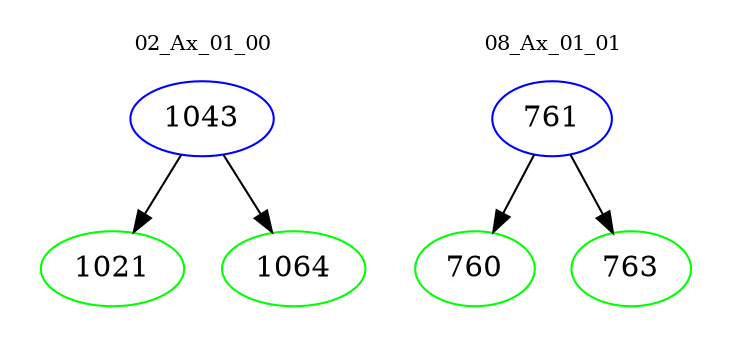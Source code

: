 digraph{
subgraph cluster_0 {
color = white
label = "02_Ax_01_00";
fontsize=10;
T0_1043 [label="1043", color="blue"]
T0_1043 -> T0_1021 [color="black"]
T0_1021 [label="1021", color="green"]
T0_1043 -> T0_1064 [color="black"]
T0_1064 [label="1064", color="green"]
}
subgraph cluster_1 {
color = white
label = "08_Ax_01_01";
fontsize=10;
T1_761 [label="761", color="blue"]
T1_761 -> T1_760 [color="black"]
T1_760 [label="760", color="green"]
T1_761 -> T1_763 [color="black"]
T1_763 [label="763", color="green"]
}
}
